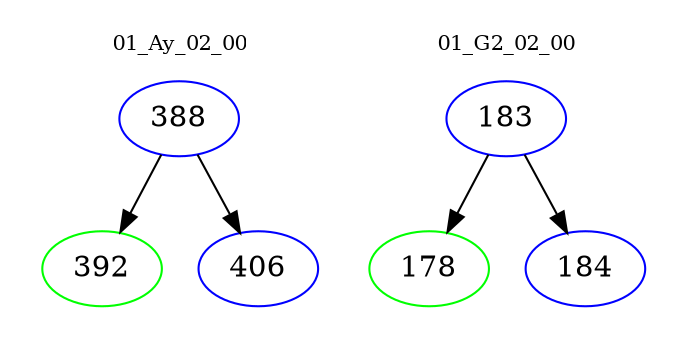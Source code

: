 digraph{
subgraph cluster_0 {
color = white
label = "01_Ay_02_00";
fontsize=10;
T0_388 [label="388", color="blue"]
T0_388 -> T0_392 [color="black"]
T0_392 [label="392", color="green"]
T0_388 -> T0_406 [color="black"]
T0_406 [label="406", color="blue"]
}
subgraph cluster_1 {
color = white
label = "01_G2_02_00";
fontsize=10;
T1_183 [label="183", color="blue"]
T1_183 -> T1_178 [color="black"]
T1_178 [label="178", color="green"]
T1_183 -> T1_184 [color="black"]
T1_184 [label="184", color="blue"]
}
}
